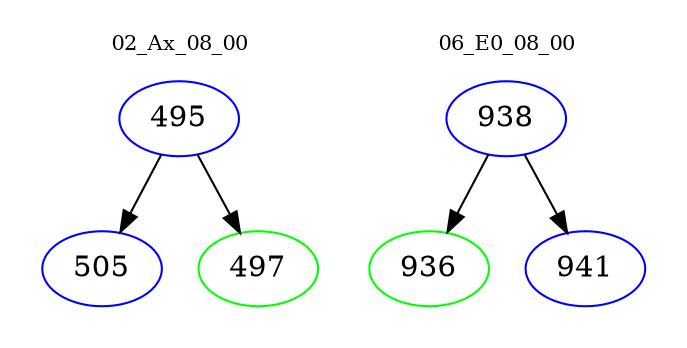 digraph{
subgraph cluster_0 {
color = white
label = "02_Ax_08_00";
fontsize=10;
T0_495 [label="495", color="blue"]
T0_495 -> T0_505 [color="black"]
T0_505 [label="505", color="blue"]
T0_495 -> T0_497 [color="black"]
T0_497 [label="497", color="green"]
}
subgraph cluster_1 {
color = white
label = "06_E0_08_00";
fontsize=10;
T1_938 [label="938", color="blue"]
T1_938 -> T1_936 [color="black"]
T1_936 [label="936", color="green"]
T1_938 -> T1_941 [color="black"]
T1_941 [label="941", color="blue"]
}
}
